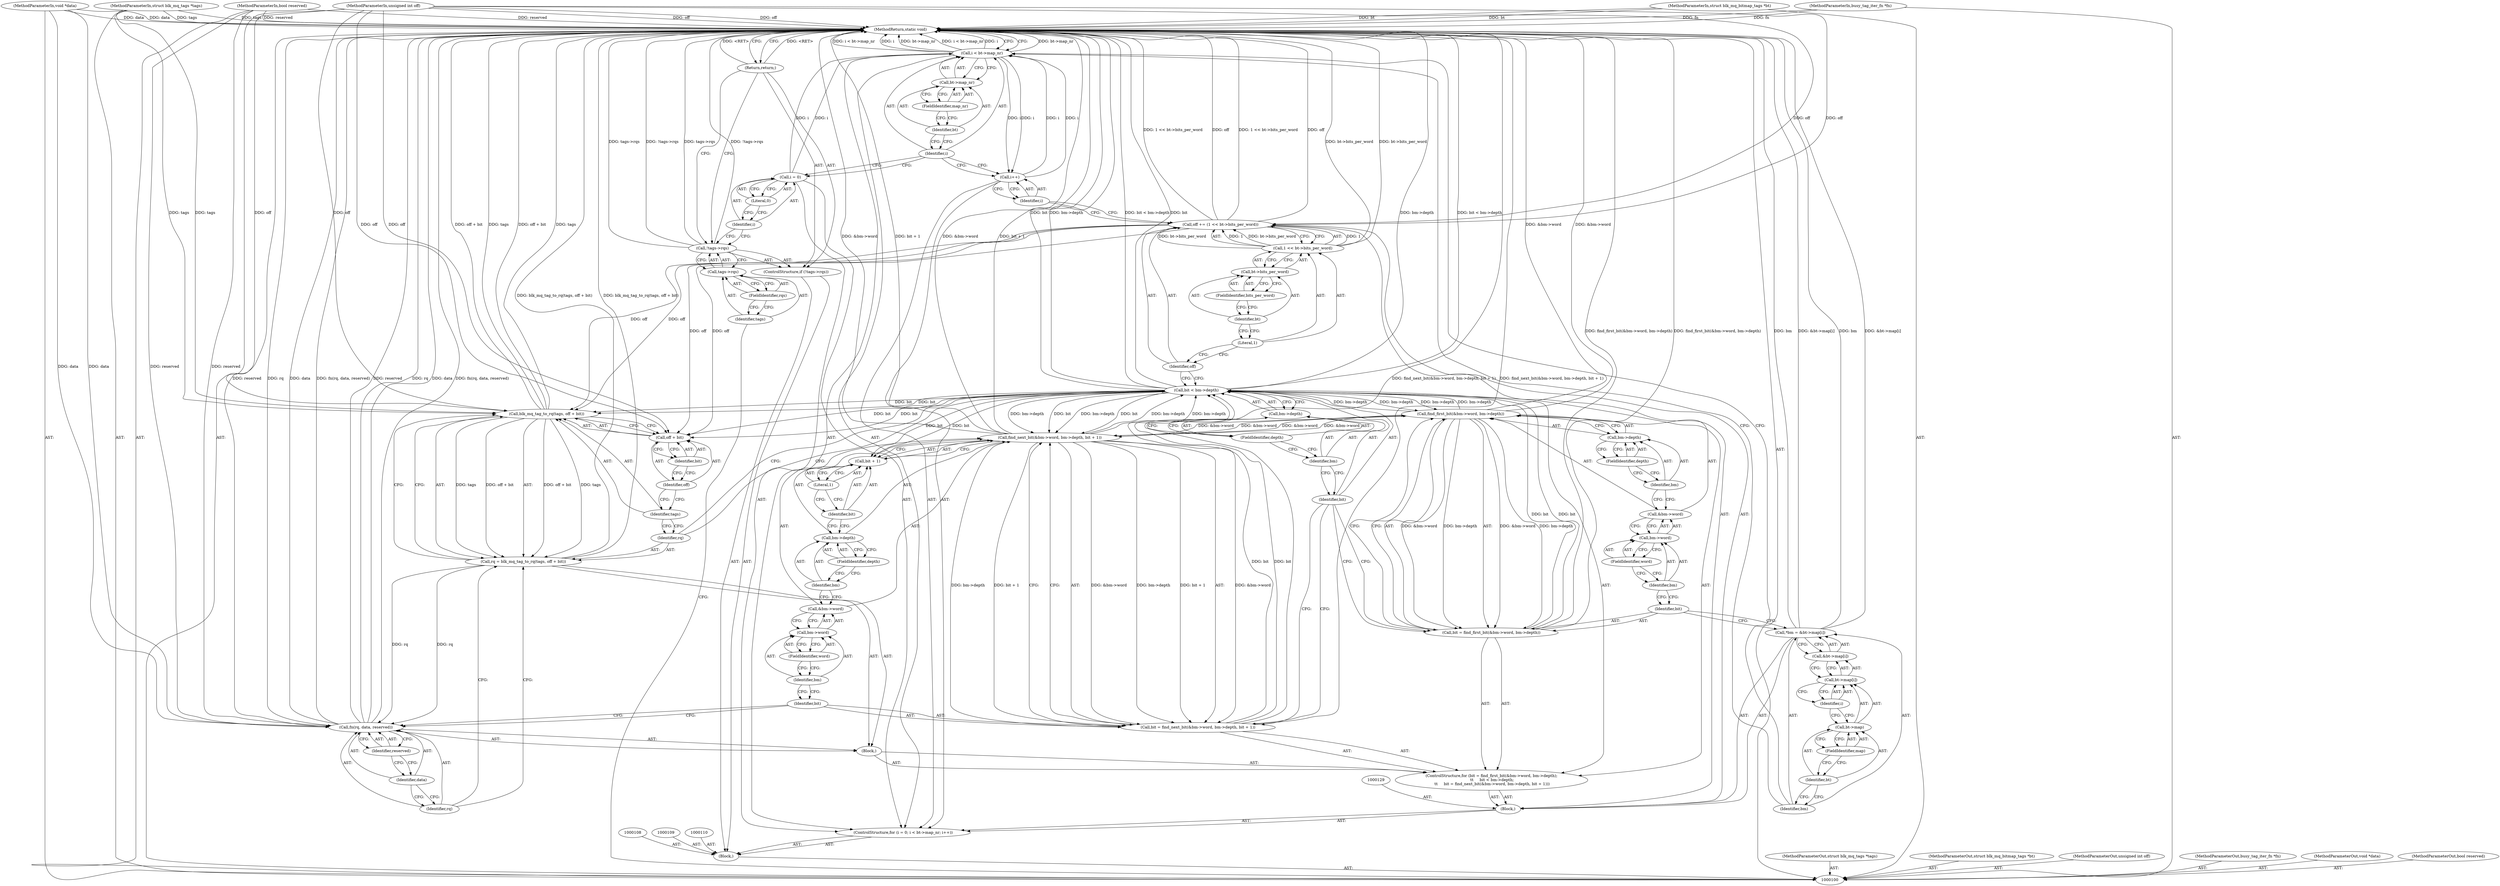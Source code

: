 digraph "1_linux_0048b4837affd153897ed1222283492070027aa9_2" {
"1000186" [label="(MethodReturn,static void)"];
"1000101" [label="(MethodParameterIn,struct blk_mq_tags *tags)"];
"1000268" [label="(MethodParameterOut,struct blk_mq_tags *tags)"];
"1000117" [label="(ControlStructure,for (i = 0; i < bt->map_nr; i++))"];
"1000120" [label="(Literal,0)"];
"1000121" [label="(Call,i < bt->map_nr)"];
"1000122" [label="(Identifier,i)"];
"1000123" [label="(Call,bt->map_nr)"];
"1000124" [label="(Identifier,bt)"];
"1000125" [label="(FieldIdentifier,map_nr)"];
"1000126" [label="(Call,i++)"];
"1000127" [label="(Identifier,i)"];
"1000118" [label="(Call,i = 0)"];
"1000119" [label="(Identifier,i)"];
"1000128" [label="(Block,)"];
"1000130" [label="(Call,*bm = &bt->map[i])"];
"1000131" [label="(Identifier,bm)"];
"1000132" [label="(Call,&bt->map[i])"];
"1000133" [label="(Call,bt->map[i])"];
"1000134" [label="(Call,bt->map)"];
"1000135" [label="(Identifier,bt)"];
"1000136" [label="(FieldIdentifier,map)"];
"1000137" [label="(Identifier,i)"];
"1000141" [label="(Call,find_first_bit(&bm->word, bm->depth))"];
"1000142" [label="(Call,&bm->word)"];
"1000138" [label="(ControlStructure,for (bit = find_first_bit(&bm->word, bm->depth);\n \t\t     bit < bm->depth;\n \t\t     bit = find_next_bit(&bm->word, bm->depth, bit + 1)))"];
"1000143" [label="(Call,bm->word)"];
"1000144" [label="(Identifier,bm)"];
"1000145" [label="(FieldIdentifier,word)"];
"1000146" [label="(Call,bm->depth)"];
"1000147" [label="(Identifier,bm)"];
"1000148" [label="(FieldIdentifier,depth)"];
"1000139" [label="(Call,bit = find_first_bit(&bm->word, bm->depth))"];
"1000140" [label="(Identifier,bit)"];
"1000151" [label="(Call,bm->depth)"];
"1000152" [label="(Identifier,bm)"];
"1000153" [label="(FieldIdentifier,depth)"];
"1000149" [label="(Call,bit < bm->depth)"];
"1000150" [label="(Identifier,bit)"];
"1000156" [label="(Call,find_next_bit(&bm->word, bm->depth, bit + 1))"];
"1000157" [label="(Call,&bm->word)"];
"1000158" [label="(Call,bm->word)"];
"1000159" [label="(Identifier,bm)"];
"1000160" [label="(FieldIdentifier,word)"];
"1000161" [label="(Call,bm->depth)"];
"1000162" [label="(Identifier,bm)"];
"1000163" [label="(FieldIdentifier,depth)"];
"1000164" [label="(Call,bit + 1)"];
"1000165" [label="(Identifier,bit)"];
"1000166" [label="(Literal,1)"];
"1000167" [label="(Block,)"];
"1000154" [label="(Call,bit = find_next_bit(&bm->word, bm->depth, bit + 1))"];
"1000155" [label="(Identifier,bit)"];
"1000171" [label="(Identifier,tags)"];
"1000168" [label="(Call,rq = blk_mq_tag_to_rq(tags, off + bit))"];
"1000169" [label="(Identifier,rq)"];
"1000172" [label="(Call,off + bit)"];
"1000173" [label="(Identifier,off)"];
"1000174" [label="(Identifier,bit)"];
"1000170" [label="(Call,blk_mq_tag_to_rq(tags, off + bit))"];
"1000177" [label="(Identifier,data)"];
"1000178" [label="(Identifier,reserved)"];
"1000175" [label="(Call,fn(rq, data, reserved))"];
"1000176" [label="(Identifier,rq)"];
"1000102" [label="(MethodParameterIn,struct blk_mq_bitmap_tags *bt)"];
"1000269" [label="(MethodParameterOut,struct blk_mq_bitmap_tags *bt)"];
"1000103" [label="(MethodParameterIn,unsigned int off)"];
"1000270" [label="(MethodParameterOut,unsigned int off)"];
"1000181" [label="(Call,1 << bt->bits_per_word)"];
"1000182" [label="(Literal,1)"];
"1000183" [label="(Call,bt->bits_per_word)"];
"1000184" [label="(Identifier,bt)"];
"1000185" [label="(FieldIdentifier,bits_per_word)"];
"1000179" [label="(Call,off += (1 << bt->bits_per_word))"];
"1000180" [label="(Identifier,off)"];
"1000104" [label="(MethodParameterIn,busy_tag_iter_fn *fn)"];
"1000271" [label="(MethodParameterOut,busy_tag_iter_fn *fn)"];
"1000105" [label="(MethodParameterIn,void *data)"];
"1000272" [label="(MethodParameterOut,void *data)"];
"1000106" [label="(MethodParameterIn,bool reserved)"];
"1000273" [label="(MethodParameterOut,bool reserved)"];
"1000107" [label="(Block,)"];
"1000111" [label="(ControlStructure,if (!tags->rqs))"];
"1000115" [label="(FieldIdentifier,rqs)"];
"1000112" [label="(Call,!tags->rqs)"];
"1000113" [label="(Call,tags->rqs)"];
"1000114" [label="(Identifier,tags)"];
"1000116" [label="(Return,return;)"];
"1000186" -> "1000100"  [label="AST: "];
"1000186" -> "1000116"  [label="CFG: "];
"1000186" -> "1000121"  [label="CFG: "];
"1000116" -> "1000186"  [label="DDG: <RET>"];
"1000175" -> "1000186"  [label="DDG: reserved"];
"1000175" -> "1000186"  [label="DDG: rq"];
"1000175" -> "1000186"  [label="DDG: data"];
"1000175" -> "1000186"  [label="DDG: fn(rq, data, reserved)"];
"1000149" -> "1000186"  [label="DDG: bm->depth"];
"1000149" -> "1000186"  [label="DDG: bit < bm->depth"];
"1000149" -> "1000186"  [label="DDG: bit"];
"1000156" -> "1000186"  [label="DDG: &bm->word"];
"1000156" -> "1000186"  [label="DDG: bit + 1"];
"1000105" -> "1000186"  [label="DDG: data"];
"1000103" -> "1000186"  [label="DDG: off"];
"1000179" -> "1000186"  [label="DDG: 1 << bt->bits_per_word"];
"1000179" -> "1000186"  [label="DDG: off"];
"1000154" -> "1000186"  [label="DDG: find_next_bit(&bm->word, bm->depth, bit + 1)"];
"1000181" -> "1000186"  [label="DDG: bt->bits_per_word"];
"1000130" -> "1000186"  [label="DDG: bm"];
"1000130" -> "1000186"  [label="DDG: &bt->map[i]"];
"1000170" -> "1000186"  [label="DDG: off + bit"];
"1000170" -> "1000186"  [label="DDG: tags"];
"1000141" -> "1000186"  [label="DDG: &bm->word"];
"1000104" -> "1000186"  [label="DDG: fn"];
"1000121" -> "1000186"  [label="DDG: bt->map_nr"];
"1000121" -> "1000186"  [label="DDG: i < bt->map_nr"];
"1000121" -> "1000186"  [label="DDG: i"];
"1000139" -> "1000186"  [label="DDG: find_first_bit(&bm->word, bm->depth)"];
"1000102" -> "1000186"  [label="DDG: bt"];
"1000112" -> "1000186"  [label="DDG: !tags->rqs"];
"1000112" -> "1000186"  [label="DDG: tags->rqs"];
"1000101" -> "1000186"  [label="DDG: tags"];
"1000168" -> "1000186"  [label="DDG: blk_mq_tag_to_rq(tags, off + bit)"];
"1000106" -> "1000186"  [label="DDG: reserved"];
"1000101" -> "1000100"  [label="AST: "];
"1000101" -> "1000186"  [label="DDG: tags"];
"1000101" -> "1000170"  [label="DDG: tags"];
"1000268" -> "1000100"  [label="AST: "];
"1000117" -> "1000107"  [label="AST: "];
"1000118" -> "1000117"  [label="AST: "];
"1000121" -> "1000117"  [label="AST: "];
"1000126" -> "1000117"  [label="AST: "];
"1000128" -> "1000117"  [label="AST: "];
"1000120" -> "1000118"  [label="AST: "];
"1000120" -> "1000119"  [label="CFG: "];
"1000118" -> "1000120"  [label="CFG: "];
"1000121" -> "1000117"  [label="AST: "];
"1000121" -> "1000123"  [label="CFG: "];
"1000122" -> "1000121"  [label="AST: "];
"1000123" -> "1000121"  [label="AST: "];
"1000131" -> "1000121"  [label="CFG: "];
"1000186" -> "1000121"  [label="CFG: "];
"1000121" -> "1000186"  [label="DDG: bt->map_nr"];
"1000121" -> "1000186"  [label="DDG: i < bt->map_nr"];
"1000121" -> "1000186"  [label="DDG: i"];
"1000126" -> "1000121"  [label="DDG: i"];
"1000118" -> "1000121"  [label="DDG: i"];
"1000121" -> "1000126"  [label="DDG: i"];
"1000122" -> "1000121"  [label="AST: "];
"1000122" -> "1000118"  [label="CFG: "];
"1000122" -> "1000126"  [label="CFG: "];
"1000124" -> "1000122"  [label="CFG: "];
"1000123" -> "1000121"  [label="AST: "];
"1000123" -> "1000125"  [label="CFG: "];
"1000124" -> "1000123"  [label="AST: "];
"1000125" -> "1000123"  [label="AST: "];
"1000121" -> "1000123"  [label="CFG: "];
"1000124" -> "1000123"  [label="AST: "];
"1000124" -> "1000122"  [label="CFG: "];
"1000125" -> "1000124"  [label="CFG: "];
"1000125" -> "1000123"  [label="AST: "];
"1000125" -> "1000124"  [label="CFG: "];
"1000123" -> "1000125"  [label="CFG: "];
"1000126" -> "1000117"  [label="AST: "];
"1000126" -> "1000127"  [label="CFG: "];
"1000127" -> "1000126"  [label="AST: "];
"1000122" -> "1000126"  [label="CFG: "];
"1000126" -> "1000121"  [label="DDG: i"];
"1000121" -> "1000126"  [label="DDG: i"];
"1000127" -> "1000126"  [label="AST: "];
"1000127" -> "1000179"  [label="CFG: "];
"1000126" -> "1000127"  [label="CFG: "];
"1000118" -> "1000117"  [label="AST: "];
"1000118" -> "1000120"  [label="CFG: "];
"1000119" -> "1000118"  [label="AST: "];
"1000120" -> "1000118"  [label="AST: "];
"1000122" -> "1000118"  [label="CFG: "];
"1000118" -> "1000121"  [label="DDG: i"];
"1000119" -> "1000118"  [label="AST: "];
"1000119" -> "1000112"  [label="CFG: "];
"1000120" -> "1000119"  [label="CFG: "];
"1000128" -> "1000117"  [label="AST: "];
"1000129" -> "1000128"  [label="AST: "];
"1000130" -> "1000128"  [label="AST: "];
"1000138" -> "1000128"  [label="AST: "];
"1000179" -> "1000128"  [label="AST: "];
"1000130" -> "1000128"  [label="AST: "];
"1000130" -> "1000132"  [label="CFG: "];
"1000131" -> "1000130"  [label="AST: "];
"1000132" -> "1000130"  [label="AST: "];
"1000140" -> "1000130"  [label="CFG: "];
"1000130" -> "1000186"  [label="DDG: bm"];
"1000130" -> "1000186"  [label="DDG: &bt->map[i]"];
"1000131" -> "1000130"  [label="AST: "];
"1000131" -> "1000121"  [label="CFG: "];
"1000135" -> "1000131"  [label="CFG: "];
"1000132" -> "1000130"  [label="AST: "];
"1000132" -> "1000133"  [label="CFG: "];
"1000133" -> "1000132"  [label="AST: "];
"1000130" -> "1000132"  [label="CFG: "];
"1000133" -> "1000132"  [label="AST: "];
"1000133" -> "1000137"  [label="CFG: "];
"1000134" -> "1000133"  [label="AST: "];
"1000137" -> "1000133"  [label="AST: "];
"1000132" -> "1000133"  [label="CFG: "];
"1000134" -> "1000133"  [label="AST: "];
"1000134" -> "1000136"  [label="CFG: "];
"1000135" -> "1000134"  [label="AST: "];
"1000136" -> "1000134"  [label="AST: "];
"1000137" -> "1000134"  [label="CFG: "];
"1000135" -> "1000134"  [label="AST: "];
"1000135" -> "1000131"  [label="CFG: "];
"1000136" -> "1000135"  [label="CFG: "];
"1000136" -> "1000134"  [label="AST: "];
"1000136" -> "1000135"  [label="CFG: "];
"1000134" -> "1000136"  [label="CFG: "];
"1000137" -> "1000133"  [label="AST: "];
"1000137" -> "1000134"  [label="CFG: "];
"1000133" -> "1000137"  [label="CFG: "];
"1000141" -> "1000139"  [label="AST: "];
"1000141" -> "1000146"  [label="CFG: "];
"1000142" -> "1000141"  [label="AST: "];
"1000146" -> "1000141"  [label="AST: "];
"1000139" -> "1000141"  [label="CFG: "];
"1000141" -> "1000186"  [label="DDG: &bm->word"];
"1000141" -> "1000139"  [label="DDG: &bm->word"];
"1000141" -> "1000139"  [label="DDG: bm->depth"];
"1000156" -> "1000141"  [label="DDG: &bm->word"];
"1000149" -> "1000141"  [label="DDG: bm->depth"];
"1000141" -> "1000149"  [label="DDG: bm->depth"];
"1000141" -> "1000156"  [label="DDG: &bm->word"];
"1000142" -> "1000141"  [label="AST: "];
"1000142" -> "1000143"  [label="CFG: "];
"1000143" -> "1000142"  [label="AST: "];
"1000147" -> "1000142"  [label="CFG: "];
"1000138" -> "1000128"  [label="AST: "];
"1000139" -> "1000138"  [label="AST: "];
"1000149" -> "1000138"  [label="AST: "];
"1000154" -> "1000138"  [label="AST: "];
"1000167" -> "1000138"  [label="AST: "];
"1000143" -> "1000142"  [label="AST: "];
"1000143" -> "1000145"  [label="CFG: "];
"1000144" -> "1000143"  [label="AST: "];
"1000145" -> "1000143"  [label="AST: "];
"1000142" -> "1000143"  [label="CFG: "];
"1000144" -> "1000143"  [label="AST: "];
"1000144" -> "1000140"  [label="CFG: "];
"1000145" -> "1000144"  [label="CFG: "];
"1000145" -> "1000143"  [label="AST: "];
"1000145" -> "1000144"  [label="CFG: "];
"1000143" -> "1000145"  [label="CFG: "];
"1000146" -> "1000141"  [label="AST: "];
"1000146" -> "1000148"  [label="CFG: "];
"1000147" -> "1000146"  [label="AST: "];
"1000148" -> "1000146"  [label="AST: "];
"1000141" -> "1000146"  [label="CFG: "];
"1000147" -> "1000146"  [label="AST: "];
"1000147" -> "1000142"  [label="CFG: "];
"1000148" -> "1000147"  [label="CFG: "];
"1000148" -> "1000146"  [label="AST: "];
"1000148" -> "1000147"  [label="CFG: "];
"1000146" -> "1000148"  [label="CFG: "];
"1000139" -> "1000138"  [label="AST: "];
"1000139" -> "1000141"  [label="CFG: "];
"1000140" -> "1000139"  [label="AST: "];
"1000141" -> "1000139"  [label="AST: "];
"1000150" -> "1000139"  [label="CFG: "];
"1000139" -> "1000186"  [label="DDG: find_first_bit(&bm->word, bm->depth)"];
"1000141" -> "1000139"  [label="DDG: &bm->word"];
"1000141" -> "1000139"  [label="DDG: bm->depth"];
"1000139" -> "1000149"  [label="DDG: bit"];
"1000140" -> "1000139"  [label="AST: "];
"1000140" -> "1000130"  [label="CFG: "];
"1000144" -> "1000140"  [label="CFG: "];
"1000151" -> "1000149"  [label="AST: "];
"1000151" -> "1000153"  [label="CFG: "];
"1000152" -> "1000151"  [label="AST: "];
"1000153" -> "1000151"  [label="AST: "];
"1000149" -> "1000151"  [label="CFG: "];
"1000152" -> "1000151"  [label="AST: "];
"1000152" -> "1000150"  [label="CFG: "];
"1000153" -> "1000152"  [label="CFG: "];
"1000153" -> "1000151"  [label="AST: "];
"1000153" -> "1000152"  [label="CFG: "];
"1000151" -> "1000153"  [label="CFG: "];
"1000149" -> "1000138"  [label="AST: "];
"1000149" -> "1000151"  [label="CFG: "];
"1000150" -> "1000149"  [label="AST: "];
"1000151" -> "1000149"  [label="AST: "];
"1000169" -> "1000149"  [label="CFG: "];
"1000180" -> "1000149"  [label="CFG: "];
"1000149" -> "1000186"  [label="DDG: bm->depth"];
"1000149" -> "1000186"  [label="DDG: bit < bm->depth"];
"1000149" -> "1000186"  [label="DDG: bit"];
"1000149" -> "1000141"  [label="DDG: bm->depth"];
"1000139" -> "1000149"  [label="DDG: bit"];
"1000154" -> "1000149"  [label="DDG: bit"];
"1000141" -> "1000149"  [label="DDG: bm->depth"];
"1000156" -> "1000149"  [label="DDG: bm->depth"];
"1000149" -> "1000156"  [label="DDG: bm->depth"];
"1000149" -> "1000156"  [label="DDG: bit"];
"1000149" -> "1000164"  [label="DDG: bit"];
"1000149" -> "1000170"  [label="DDG: bit"];
"1000149" -> "1000172"  [label="DDG: bit"];
"1000150" -> "1000149"  [label="AST: "];
"1000150" -> "1000139"  [label="CFG: "];
"1000150" -> "1000154"  [label="CFG: "];
"1000152" -> "1000150"  [label="CFG: "];
"1000156" -> "1000154"  [label="AST: "];
"1000156" -> "1000164"  [label="CFG: "];
"1000157" -> "1000156"  [label="AST: "];
"1000161" -> "1000156"  [label="AST: "];
"1000164" -> "1000156"  [label="AST: "];
"1000154" -> "1000156"  [label="CFG: "];
"1000156" -> "1000186"  [label="DDG: &bm->word"];
"1000156" -> "1000186"  [label="DDG: bit + 1"];
"1000156" -> "1000141"  [label="DDG: &bm->word"];
"1000156" -> "1000149"  [label="DDG: bm->depth"];
"1000156" -> "1000154"  [label="DDG: &bm->word"];
"1000156" -> "1000154"  [label="DDG: bm->depth"];
"1000156" -> "1000154"  [label="DDG: bit + 1"];
"1000141" -> "1000156"  [label="DDG: &bm->word"];
"1000149" -> "1000156"  [label="DDG: bm->depth"];
"1000149" -> "1000156"  [label="DDG: bit"];
"1000157" -> "1000156"  [label="AST: "];
"1000157" -> "1000158"  [label="CFG: "];
"1000158" -> "1000157"  [label="AST: "];
"1000162" -> "1000157"  [label="CFG: "];
"1000158" -> "1000157"  [label="AST: "];
"1000158" -> "1000160"  [label="CFG: "];
"1000159" -> "1000158"  [label="AST: "];
"1000160" -> "1000158"  [label="AST: "];
"1000157" -> "1000158"  [label="CFG: "];
"1000159" -> "1000158"  [label="AST: "];
"1000159" -> "1000155"  [label="CFG: "];
"1000160" -> "1000159"  [label="CFG: "];
"1000160" -> "1000158"  [label="AST: "];
"1000160" -> "1000159"  [label="CFG: "];
"1000158" -> "1000160"  [label="CFG: "];
"1000161" -> "1000156"  [label="AST: "];
"1000161" -> "1000163"  [label="CFG: "];
"1000162" -> "1000161"  [label="AST: "];
"1000163" -> "1000161"  [label="AST: "];
"1000165" -> "1000161"  [label="CFG: "];
"1000162" -> "1000161"  [label="AST: "];
"1000162" -> "1000157"  [label="CFG: "];
"1000163" -> "1000162"  [label="CFG: "];
"1000163" -> "1000161"  [label="AST: "];
"1000163" -> "1000162"  [label="CFG: "];
"1000161" -> "1000163"  [label="CFG: "];
"1000164" -> "1000156"  [label="AST: "];
"1000164" -> "1000166"  [label="CFG: "];
"1000165" -> "1000164"  [label="AST: "];
"1000166" -> "1000164"  [label="AST: "];
"1000156" -> "1000164"  [label="CFG: "];
"1000149" -> "1000164"  [label="DDG: bit"];
"1000165" -> "1000164"  [label="AST: "];
"1000165" -> "1000161"  [label="CFG: "];
"1000166" -> "1000165"  [label="CFG: "];
"1000166" -> "1000164"  [label="AST: "];
"1000166" -> "1000165"  [label="CFG: "];
"1000164" -> "1000166"  [label="CFG: "];
"1000167" -> "1000138"  [label="AST: "];
"1000168" -> "1000167"  [label="AST: "];
"1000175" -> "1000167"  [label="AST: "];
"1000154" -> "1000138"  [label="AST: "];
"1000154" -> "1000156"  [label="CFG: "];
"1000155" -> "1000154"  [label="AST: "];
"1000156" -> "1000154"  [label="AST: "];
"1000150" -> "1000154"  [label="CFG: "];
"1000154" -> "1000186"  [label="DDG: find_next_bit(&bm->word, bm->depth, bit + 1)"];
"1000154" -> "1000149"  [label="DDG: bit"];
"1000156" -> "1000154"  [label="DDG: &bm->word"];
"1000156" -> "1000154"  [label="DDG: bm->depth"];
"1000156" -> "1000154"  [label="DDG: bit + 1"];
"1000155" -> "1000154"  [label="AST: "];
"1000155" -> "1000175"  [label="CFG: "];
"1000159" -> "1000155"  [label="CFG: "];
"1000171" -> "1000170"  [label="AST: "];
"1000171" -> "1000169"  [label="CFG: "];
"1000173" -> "1000171"  [label="CFG: "];
"1000168" -> "1000167"  [label="AST: "];
"1000168" -> "1000170"  [label="CFG: "];
"1000169" -> "1000168"  [label="AST: "];
"1000170" -> "1000168"  [label="AST: "];
"1000176" -> "1000168"  [label="CFG: "];
"1000168" -> "1000186"  [label="DDG: blk_mq_tag_to_rq(tags, off + bit)"];
"1000170" -> "1000168"  [label="DDG: tags"];
"1000170" -> "1000168"  [label="DDG: off + bit"];
"1000168" -> "1000175"  [label="DDG: rq"];
"1000169" -> "1000168"  [label="AST: "];
"1000169" -> "1000149"  [label="CFG: "];
"1000171" -> "1000169"  [label="CFG: "];
"1000172" -> "1000170"  [label="AST: "];
"1000172" -> "1000174"  [label="CFG: "];
"1000173" -> "1000172"  [label="AST: "];
"1000174" -> "1000172"  [label="AST: "];
"1000170" -> "1000172"  [label="CFG: "];
"1000179" -> "1000172"  [label="DDG: off"];
"1000103" -> "1000172"  [label="DDG: off"];
"1000149" -> "1000172"  [label="DDG: bit"];
"1000173" -> "1000172"  [label="AST: "];
"1000173" -> "1000171"  [label="CFG: "];
"1000174" -> "1000173"  [label="CFG: "];
"1000174" -> "1000172"  [label="AST: "];
"1000174" -> "1000173"  [label="CFG: "];
"1000172" -> "1000174"  [label="CFG: "];
"1000170" -> "1000168"  [label="AST: "];
"1000170" -> "1000172"  [label="CFG: "];
"1000171" -> "1000170"  [label="AST: "];
"1000172" -> "1000170"  [label="AST: "];
"1000168" -> "1000170"  [label="CFG: "];
"1000170" -> "1000186"  [label="DDG: off + bit"];
"1000170" -> "1000186"  [label="DDG: tags"];
"1000170" -> "1000168"  [label="DDG: tags"];
"1000170" -> "1000168"  [label="DDG: off + bit"];
"1000101" -> "1000170"  [label="DDG: tags"];
"1000179" -> "1000170"  [label="DDG: off"];
"1000103" -> "1000170"  [label="DDG: off"];
"1000149" -> "1000170"  [label="DDG: bit"];
"1000177" -> "1000175"  [label="AST: "];
"1000177" -> "1000176"  [label="CFG: "];
"1000178" -> "1000177"  [label="CFG: "];
"1000178" -> "1000175"  [label="AST: "];
"1000178" -> "1000177"  [label="CFG: "];
"1000175" -> "1000178"  [label="CFG: "];
"1000175" -> "1000167"  [label="AST: "];
"1000175" -> "1000178"  [label="CFG: "];
"1000176" -> "1000175"  [label="AST: "];
"1000177" -> "1000175"  [label="AST: "];
"1000178" -> "1000175"  [label="AST: "];
"1000155" -> "1000175"  [label="CFG: "];
"1000175" -> "1000186"  [label="DDG: reserved"];
"1000175" -> "1000186"  [label="DDG: rq"];
"1000175" -> "1000186"  [label="DDG: data"];
"1000175" -> "1000186"  [label="DDG: fn(rq, data, reserved)"];
"1000168" -> "1000175"  [label="DDG: rq"];
"1000105" -> "1000175"  [label="DDG: data"];
"1000106" -> "1000175"  [label="DDG: reserved"];
"1000176" -> "1000175"  [label="AST: "];
"1000176" -> "1000168"  [label="CFG: "];
"1000177" -> "1000176"  [label="CFG: "];
"1000102" -> "1000100"  [label="AST: "];
"1000102" -> "1000186"  [label="DDG: bt"];
"1000269" -> "1000100"  [label="AST: "];
"1000103" -> "1000100"  [label="AST: "];
"1000103" -> "1000186"  [label="DDG: off"];
"1000103" -> "1000170"  [label="DDG: off"];
"1000103" -> "1000172"  [label="DDG: off"];
"1000103" -> "1000179"  [label="DDG: off"];
"1000270" -> "1000100"  [label="AST: "];
"1000181" -> "1000179"  [label="AST: "];
"1000181" -> "1000183"  [label="CFG: "];
"1000182" -> "1000181"  [label="AST: "];
"1000183" -> "1000181"  [label="AST: "];
"1000179" -> "1000181"  [label="CFG: "];
"1000181" -> "1000186"  [label="DDG: bt->bits_per_word"];
"1000181" -> "1000179"  [label="DDG: 1"];
"1000181" -> "1000179"  [label="DDG: bt->bits_per_word"];
"1000182" -> "1000181"  [label="AST: "];
"1000182" -> "1000180"  [label="CFG: "];
"1000184" -> "1000182"  [label="CFG: "];
"1000183" -> "1000181"  [label="AST: "];
"1000183" -> "1000185"  [label="CFG: "];
"1000184" -> "1000183"  [label="AST: "];
"1000185" -> "1000183"  [label="AST: "];
"1000181" -> "1000183"  [label="CFG: "];
"1000184" -> "1000183"  [label="AST: "];
"1000184" -> "1000182"  [label="CFG: "];
"1000185" -> "1000184"  [label="CFG: "];
"1000185" -> "1000183"  [label="AST: "];
"1000185" -> "1000184"  [label="CFG: "];
"1000183" -> "1000185"  [label="CFG: "];
"1000179" -> "1000128"  [label="AST: "];
"1000179" -> "1000181"  [label="CFG: "];
"1000180" -> "1000179"  [label="AST: "];
"1000181" -> "1000179"  [label="AST: "];
"1000127" -> "1000179"  [label="CFG: "];
"1000179" -> "1000186"  [label="DDG: 1 << bt->bits_per_word"];
"1000179" -> "1000186"  [label="DDG: off"];
"1000179" -> "1000170"  [label="DDG: off"];
"1000179" -> "1000172"  [label="DDG: off"];
"1000181" -> "1000179"  [label="DDG: 1"];
"1000181" -> "1000179"  [label="DDG: bt->bits_per_word"];
"1000103" -> "1000179"  [label="DDG: off"];
"1000180" -> "1000179"  [label="AST: "];
"1000180" -> "1000149"  [label="CFG: "];
"1000182" -> "1000180"  [label="CFG: "];
"1000104" -> "1000100"  [label="AST: "];
"1000104" -> "1000186"  [label="DDG: fn"];
"1000271" -> "1000100"  [label="AST: "];
"1000105" -> "1000100"  [label="AST: "];
"1000105" -> "1000186"  [label="DDG: data"];
"1000105" -> "1000175"  [label="DDG: data"];
"1000272" -> "1000100"  [label="AST: "];
"1000106" -> "1000100"  [label="AST: "];
"1000106" -> "1000186"  [label="DDG: reserved"];
"1000106" -> "1000175"  [label="DDG: reserved"];
"1000273" -> "1000100"  [label="AST: "];
"1000107" -> "1000100"  [label="AST: "];
"1000108" -> "1000107"  [label="AST: "];
"1000109" -> "1000107"  [label="AST: "];
"1000110" -> "1000107"  [label="AST: "];
"1000111" -> "1000107"  [label="AST: "];
"1000117" -> "1000107"  [label="AST: "];
"1000111" -> "1000107"  [label="AST: "];
"1000112" -> "1000111"  [label="AST: "];
"1000116" -> "1000111"  [label="AST: "];
"1000115" -> "1000113"  [label="AST: "];
"1000115" -> "1000114"  [label="CFG: "];
"1000113" -> "1000115"  [label="CFG: "];
"1000112" -> "1000111"  [label="AST: "];
"1000112" -> "1000113"  [label="CFG: "];
"1000113" -> "1000112"  [label="AST: "];
"1000116" -> "1000112"  [label="CFG: "];
"1000119" -> "1000112"  [label="CFG: "];
"1000112" -> "1000186"  [label="DDG: !tags->rqs"];
"1000112" -> "1000186"  [label="DDG: tags->rqs"];
"1000113" -> "1000112"  [label="AST: "];
"1000113" -> "1000115"  [label="CFG: "];
"1000114" -> "1000113"  [label="AST: "];
"1000115" -> "1000113"  [label="AST: "];
"1000112" -> "1000113"  [label="CFG: "];
"1000114" -> "1000113"  [label="AST: "];
"1000114" -> "1000100"  [label="CFG: "];
"1000115" -> "1000114"  [label="CFG: "];
"1000116" -> "1000111"  [label="AST: "];
"1000116" -> "1000112"  [label="CFG: "];
"1000186" -> "1000116"  [label="CFG: "];
"1000116" -> "1000186"  [label="DDG: <RET>"];
}
